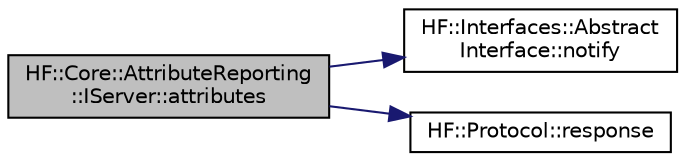digraph "HF::Core::AttributeReporting::IServer::attributes"
{
  edge [fontname="Helvetica",fontsize="10",labelfontname="Helvetica",labelfontsize="10"];
  node [fontname="Helvetica",fontsize="10",shape=record];
  rankdir="LR";
  Node5 [label="HF::Core::AttributeReporting\l::IServer::attributes",height=0.2,width=0.4,color="black", fillcolor="grey75", style="filled", fontcolor="black"];
  Node5 -> Node6 [color="midnightblue",fontsize="10",style="solid",fontname="Helvetica"];
  Node6 [label="HF::Interfaces::Abstract\lInterface::notify",height=0.2,width=0.4,color="black", fillcolor="white", style="filled",URL="$structHF_1_1Interfaces_1_1AbstractInterface.html#abb6480072fa6e2f2d4f408a3e2990593",tooltip="Notify that an attribute value as changed. "];
  Node5 -> Node7 [color="midnightblue",fontsize="10",style="solid",fontname="Helvetica"];
  Node7 [label="HF::Protocol::response",height=0.2,width=0.4,color="black", fillcolor="white", style="filled",URL="$group__protocol.html#gaee9a7a9160cb9b4b920ec76aeb89f176",tooltip="Check if message is a response. "];
}
